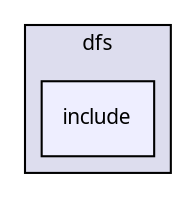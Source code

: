 digraph "D:/yao/RTT/文档/stm32f429-api/rt-thread/components/dfs/include" {
  compound=true
  node [ fontsize="10", fontname="FreeSans.ttf"];
  edge [ labelfontsize="10", labelfontname="FreeSans.ttf"];
  subgraph clusterdir_88fad670f0983a8d34917f1a982db765 {
    graph [ bgcolor="#ddddee", pencolor="black", label="dfs" fontname="FreeSans.ttf", fontsize="10", URL="dir_88fad670f0983a8d34917f1a982db765.html"]
  dir_2e3698ae960f7ade6c92353aeb2663b9 [shape=box, label="include", style="filled", fillcolor="#eeeeff", pencolor="black", URL="dir_2e3698ae960f7ade6c92353aeb2663b9.html"];
  }
}
